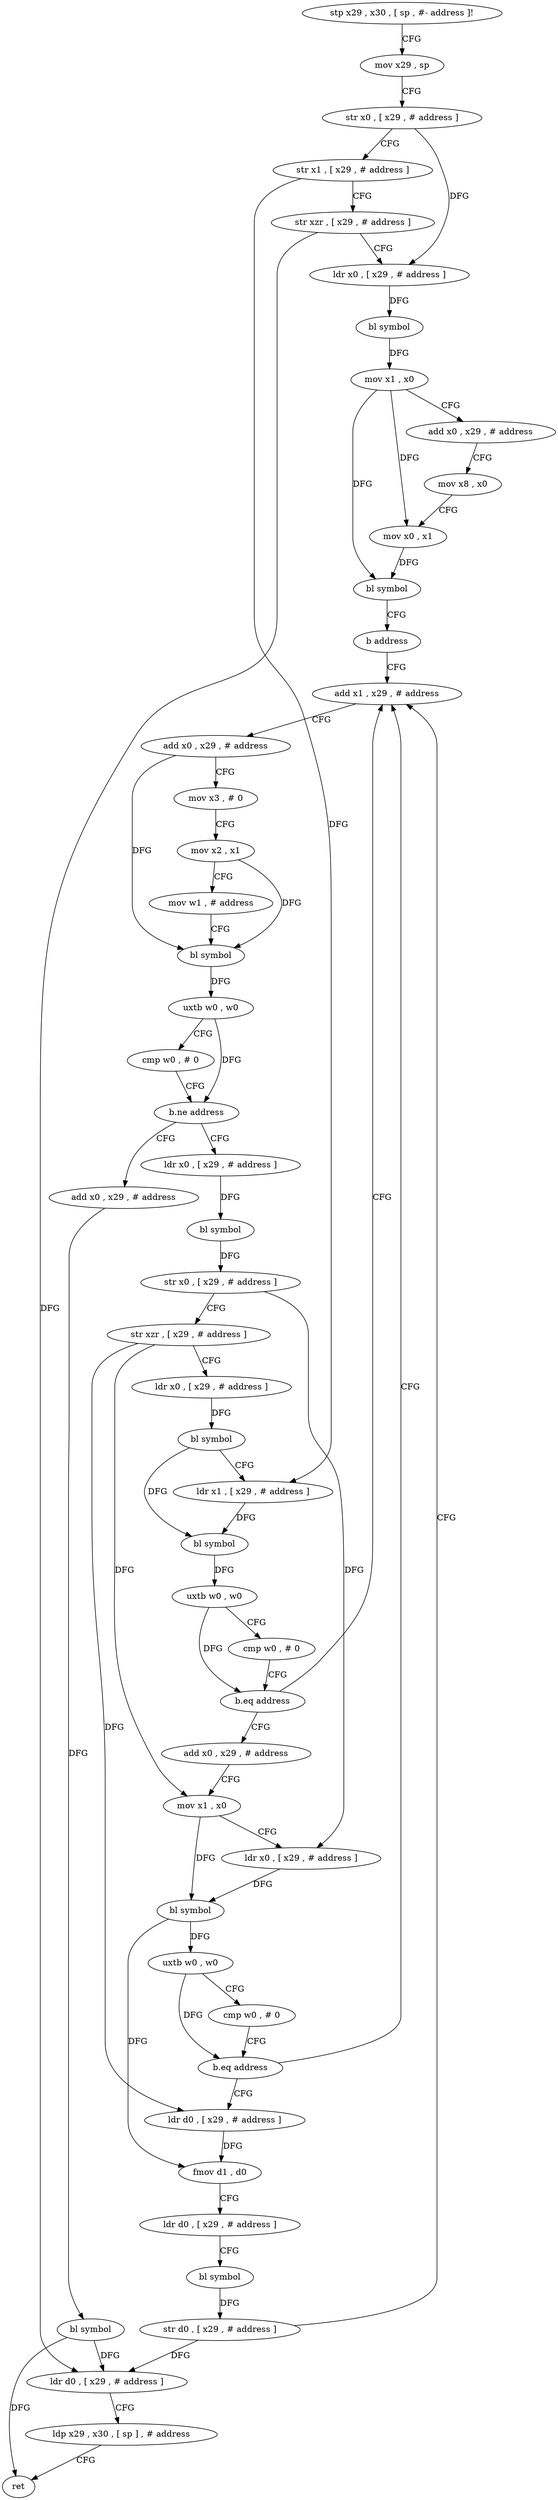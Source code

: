 digraph "func" {
"185900" [label = "stp x29 , x30 , [ sp , #- address ]!" ]
"185904" [label = "mov x29 , sp" ]
"185908" [label = "str x0 , [ x29 , # address ]" ]
"185912" [label = "str x1 , [ x29 , # address ]" ]
"185916" [label = "str xzr , [ x29 , # address ]" ]
"185920" [label = "ldr x0 , [ x29 , # address ]" ]
"185924" [label = "bl symbol" ]
"185928" [label = "mov x1 , x0" ]
"185932" [label = "add x0 , x29 , # address" ]
"185936" [label = "mov x8 , x0" ]
"185940" [label = "mov x0 , x1" ]
"185944" [label = "bl symbol" ]
"185948" [label = "b address" ]
"186044" [label = "add x1 , x29 , # address" ]
"186048" [label = "add x0 , x29 , # address" ]
"186052" [label = "mov x3 , # 0" ]
"186056" [label = "mov x2 , x1" ]
"186060" [label = "mov w1 , # address" ]
"186064" [label = "bl symbol" ]
"186068" [label = "uxtb w0 , w0" ]
"186072" [label = "cmp w0 , # 0" ]
"186076" [label = "b.ne address" ]
"185952" [label = "ldr x0 , [ x29 , # address ]" ]
"186080" [label = "add x0 , x29 , # address" ]
"185956" [label = "bl symbol" ]
"185960" [label = "str x0 , [ x29 , # address ]" ]
"185964" [label = "str xzr , [ x29 , # address ]" ]
"185968" [label = "ldr x0 , [ x29 , # address ]" ]
"185972" [label = "bl symbol" ]
"185976" [label = "ldr x1 , [ x29 , # address ]" ]
"185980" [label = "bl symbol" ]
"185984" [label = "uxtb w0 , w0" ]
"185988" [label = "cmp w0 , # 0" ]
"185992" [label = "b.eq address" ]
"185996" [label = "add x0 , x29 , # address" ]
"186084" [label = "bl symbol" ]
"186088" [label = "ldr d0 , [ x29 , # address ]" ]
"186092" [label = "ldp x29 , x30 , [ sp ] , # address" ]
"186096" [label = "ret" ]
"186000" [label = "mov x1 , x0" ]
"186004" [label = "ldr x0 , [ x29 , # address ]" ]
"186008" [label = "bl symbol" ]
"186012" [label = "uxtb w0 , w0" ]
"186016" [label = "cmp w0 , # 0" ]
"186020" [label = "b.eq address" ]
"186024" [label = "ldr d0 , [ x29 , # address ]" ]
"186028" [label = "fmov d1 , d0" ]
"186032" [label = "ldr d0 , [ x29 , # address ]" ]
"186036" [label = "bl symbol" ]
"186040" [label = "str d0 , [ x29 , # address ]" ]
"185900" -> "185904" [ label = "CFG" ]
"185904" -> "185908" [ label = "CFG" ]
"185908" -> "185912" [ label = "CFG" ]
"185908" -> "185920" [ label = "DFG" ]
"185912" -> "185916" [ label = "CFG" ]
"185912" -> "185976" [ label = "DFG" ]
"185916" -> "185920" [ label = "CFG" ]
"185916" -> "186088" [ label = "DFG" ]
"185920" -> "185924" [ label = "DFG" ]
"185924" -> "185928" [ label = "DFG" ]
"185928" -> "185932" [ label = "CFG" ]
"185928" -> "185940" [ label = "DFG" ]
"185928" -> "185944" [ label = "DFG" ]
"185932" -> "185936" [ label = "CFG" ]
"185936" -> "185940" [ label = "CFG" ]
"185940" -> "185944" [ label = "DFG" ]
"185944" -> "185948" [ label = "CFG" ]
"185948" -> "186044" [ label = "CFG" ]
"186044" -> "186048" [ label = "CFG" ]
"186048" -> "186052" [ label = "CFG" ]
"186048" -> "186064" [ label = "DFG" ]
"186052" -> "186056" [ label = "CFG" ]
"186056" -> "186060" [ label = "CFG" ]
"186056" -> "186064" [ label = "DFG" ]
"186060" -> "186064" [ label = "CFG" ]
"186064" -> "186068" [ label = "DFG" ]
"186068" -> "186072" [ label = "CFG" ]
"186068" -> "186076" [ label = "DFG" ]
"186072" -> "186076" [ label = "CFG" ]
"186076" -> "185952" [ label = "CFG" ]
"186076" -> "186080" [ label = "CFG" ]
"185952" -> "185956" [ label = "DFG" ]
"186080" -> "186084" [ label = "DFG" ]
"185956" -> "185960" [ label = "DFG" ]
"185960" -> "185964" [ label = "CFG" ]
"185960" -> "186004" [ label = "DFG" ]
"185964" -> "185968" [ label = "CFG" ]
"185964" -> "186024" [ label = "DFG" ]
"185964" -> "186000" [ label = "DFG" ]
"185968" -> "185972" [ label = "DFG" ]
"185972" -> "185976" [ label = "CFG" ]
"185972" -> "185980" [ label = "DFG" ]
"185976" -> "185980" [ label = "DFG" ]
"185980" -> "185984" [ label = "DFG" ]
"185984" -> "185988" [ label = "CFG" ]
"185984" -> "185992" [ label = "DFG" ]
"185988" -> "185992" [ label = "CFG" ]
"185992" -> "186044" [ label = "CFG" ]
"185992" -> "185996" [ label = "CFG" ]
"185996" -> "186000" [ label = "CFG" ]
"186084" -> "186088" [ label = "DFG" ]
"186084" -> "186096" [ label = "DFG" ]
"186088" -> "186092" [ label = "CFG" ]
"186092" -> "186096" [ label = "CFG" ]
"186000" -> "186004" [ label = "CFG" ]
"186000" -> "186008" [ label = "DFG" ]
"186004" -> "186008" [ label = "DFG" ]
"186008" -> "186012" [ label = "DFG" ]
"186008" -> "186028" [ label = "DFG" ]
"186012" -> "186016" [ label = "CFG" ]
"186012" -> "186020" [ label = "DFG" ]
"186016" -> "186020" [ label = "CFG" ]
"186020" -> "186044" [ label = "CFG" ]
"186020" -> "186024" [ label = "CFG" ]
"186024" -> "186028" [ label = "DFG" ]
"186028" -> "186032" [ label = "CFG" ]
"186032" -> "186036" [ label = "CFG" ]
"186036" -> "186040" [ label = "DFG" ]
"186040" -> "186044" [ label = "CFG" ]
"186040" -> "186088" [ label = "DFG" ]
}
